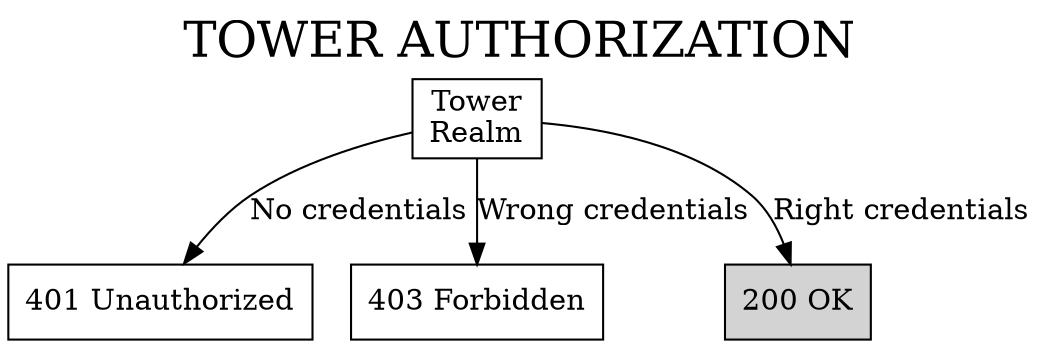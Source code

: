 digraph {
  label="TOWER AUTHORIZATION";
  labelloc=t;
  fontsize=24;
  node [shape=box];

  realm [label="Tower\nRealm"];
  unauthorized [label="401 Unauthorized"];
  forbidden [label="403 Forbidden"];
  access [label="200 OK",bgcolor="black",style="filled"];

  realm -> unauthorized [label="No credentials"];
  realm -> forbidden [label="Wrong credentials"];
  realm -> access [label="Right credentials"];

}